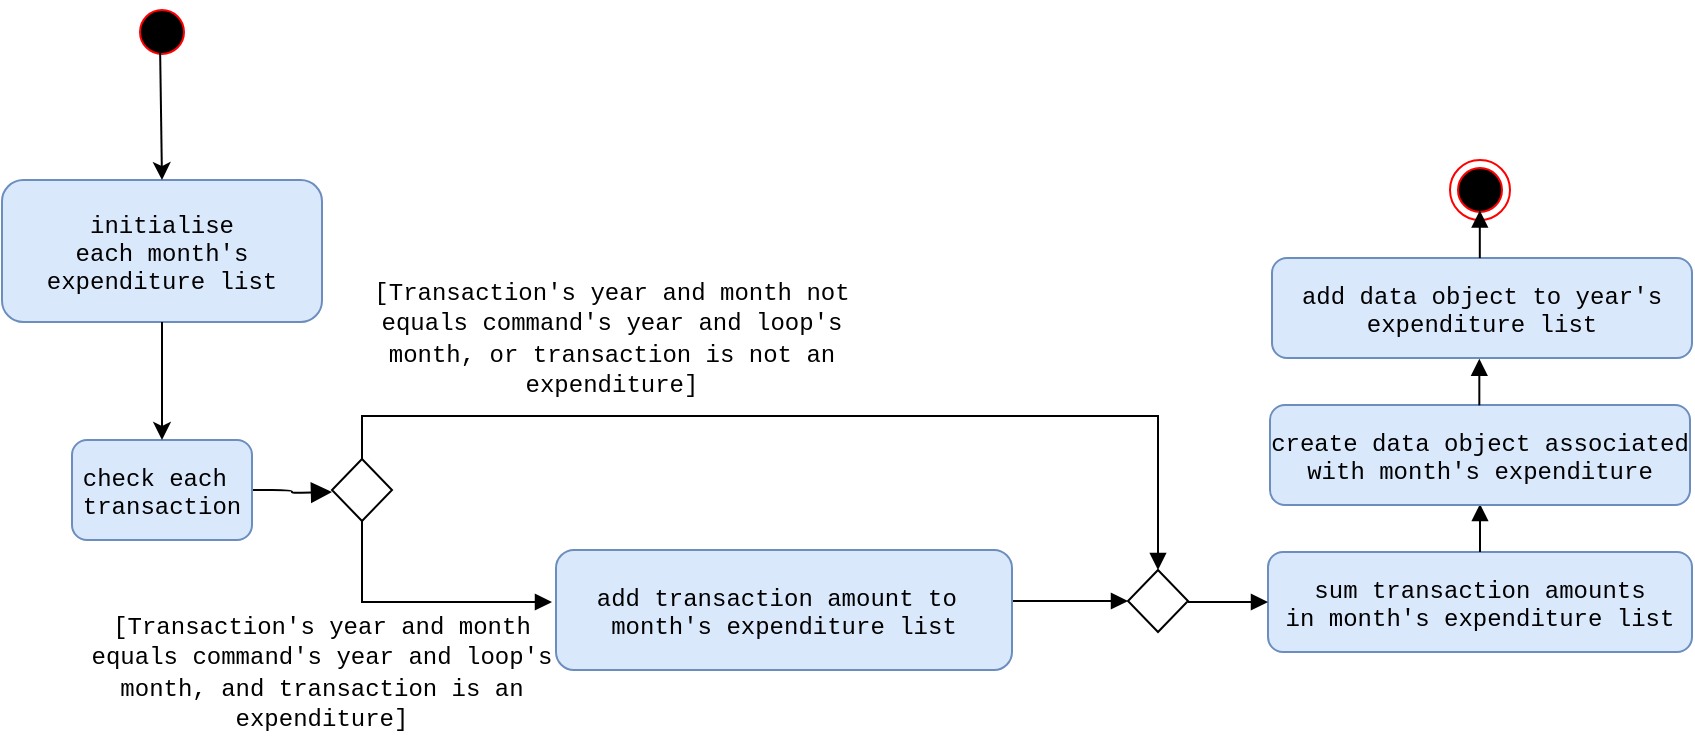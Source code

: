 <mxfile version="12.2.3" type="google" pages="1"><diagram id="No8__2arbeh5D_5nuTd1" name="Page-1"><mxGraphModel dx="772" dy="386" grid="1" gridSize="10" guides="1" tooltips="1" connect="1" arrows="1" fold="1" page="1" pageScale="1" pageWidth="850" pageHeight="1100" math="0" shadow="0"><root><mxCell id="0"/><mxCell id="1" parent="0"/><mxCell id="FNGevqHZvmIbx3PLfNxP-1" value="" style="edgeStyle=orthogonalEdgeStyle;html=1;verticalAlign=bottom;endArrow=block;endSize=8;strokeColor=#000000;exitX=1;exitY=0.5;exitDx=0;exitDy=0;fontFamily=Courier New;endFill=1;" parent="1" source="FNGevqHZvmIbx3PLfNxP-4" edge="1"><mxGeometry relative="1" as="geometry"><mxPoint x="390" y="265" as="targetPoint"/><mxPoint x="399" y="210" as="sourcePoint"/></mxGeometry></mxCell><mxCell id="FNGevqHZvmIbx3PLfNxP-2" value="" style="ellipse;shape=startState;fillColor=#000000;strokeColor=#ff0000;fontFamily=Courier New;" parent="1" vertex="1"><mxGeometry x="290" y="20" width="30" height="30" as="geometry"/></mxCell><mxCell id="FNGevqHZvmIbx3PLfNxP-4" value="check each &#10;transaction" style="fillColor=#DAE8FC;strokeColor=#6C8EBF;fontFamily=Courier New;rounded=1;" parent="1" vertex="1"><mxGeometry x="260" y="239" width="90" height="50" as="geometry"/></mxCell><mxCell id="FNGevqHZvmIbx3PLfNxP-5" value="" style="ellipse;shape=endState;fillColor=#000000;strokeColor=#ff0000;fontFamily=Courier New;" parent="1" vertex="1"><mxGeometry x="949" y="99" width="30" height="30" as="geometry"/></mxCell><mxCell id="FNGevqHZvmIbx3PLfNxP-7" value="" style="edgeStyle=orthogonalEdgeStyle;rounded=0;orthogonalLoop=1;jettySize=auto;html=1;endArrow=block;endFill=1;" parent="1" source="FNGevqHZvmIbx3PLfNxP-8" edge="1"><mxGeometry relative="1" as="geometry"><mxPoint x="500" y="320" as="targetPoint"/><Array as="points"><mxPoint x="405" y="320"/></Array></mxGeometry></mxCell><mxCell id="FNGevqHZvmIbx3PLfNxP-8" value="" style="rhombus;whiteSpace=wrap;html=1;rounded=0;" parent="1" vertex="1"><mxGeometry x="390" y="248.5" width="30" height="31" as="geometry"/></mxCell><mxCell id="FNGevqHZvmIbx3PLfNxP-14" value="" style="edgeStyle=orthogonalEdgeStyle;rounded=0;orthogonalLoop=1;jettySize=auto;html=1;endArrow=block;endFill=1;entryX=0;entryY=0.5;entryDx=0;entryDy=0;" parent="1" source="FNGevqHZvmIbx3PLfNxP-15" target="FNGevqHZvmIbx3PLfNxP-18" edge="1"><mxGeometry relative="1" as="geometry"><mxPoint x="770" y="320" as="targetPoint"/><Array as="points"><mxPoint x="690" y="320"/><mxPoint x="690" y="319"/></Array></mxGeometry></mxCell><mxCell id="FNGevqHZvmIbx3PLfNxP-15" value="add transaction amount to &#10;month's expenditure list" style="fillColor=#dae8fc;strokeColor=#6c8ebf;fontFamily=Courier New;rounded=1;" parent="1" vertex="1"><mxGeometry x="502" y="294" width="228" height="60" as="geometry"/></mxCell><mxCell id="FNGevqHZvmIbx3PLfNxP-16" value="" style="edgeStyle=orthogonalEdgeStyle;rounded=0;orthogonalLoop=1;jettySize=auto;html=1;endArrow=block;endFill=1;entryX=0.5;entryY=0;entryDx=0;entryDy=0;exitX=0.5;exitY=0;exitDx=0;exitDy=0;" parent="1" source="FNGevqHZvmIbx3PLfNxP-8" target="FNGevqHZvmIbx3PLfNxP-18" edge="1"><mxGeometry relative="1" as="geometry"><mxPoint x="793" y="227" as="sourcePoint"/><mxPoint x="800" y="303" as="targetPoint"/><Array as="points"><mxPoint x="405" y="227"/><mxPoint x="803" y="227"/></Array></mxGeometry></mxCell><mxCell id="FNGevqHZvmIbx3PLfNxP-18" value="" style="rhombus;whiteSpace=wrap;html=1;rounded=0;" parent="1" vertex="1"><mxGeometry x="788" y="304" width="30" height="31" as="geometry"/></mxCell><mxCell id="FNGevqHZvmIbx3PLfNxP-19" value="&lt;font face=&quot;Courier New&quot;&gt;[Transaction's year and month equals command's year and loop's month, and transaction is an expenditure]&lt;/font&gt;" style="text;html=1;strokeColor=none;fillColor=none;align=center;verticalAlign=middle;whiteSpace=wrap;rounded=0;" parent="1" vertex="1"><mxGeometry x="260" y="345" width="250" height="20" as="geometry"/></mxCell><mxCell id="FNGevqHZvmIbx3PLfNxP-26" value="sum transaction amounts &#10;in month's expenditure list" style="fillColor=#dae8fc;strokeColor=#6c8ebf;fontFamily=Courier New;rounded=1;" parent="1" vertex="1"><mxGeometry x="858" y="295" width="212" height="50" as="geometry"/></mxCell><mxCell id="FNGevqHZvmIbx3PLfNxP-27" value="" style="edgeStyle=orthogonalEdgeStyle;rounded=0;orthogonalLoop=1;jettySize=auto;html=1;endArrow=block;endFill=1;" parent="1" edge="1"><mxGeometry relative="1" as="geometry"><mxPoint x="818" y="320" as="sourcePoint"/><mxPoint x="858" y="320" as="targetPoint"/><Array as="points"><mxPoint x="848" y="320"/></Array></mxGeometry></mxCell><mxCell id="FNGevqHZvmIbx3PLfNxP-33" value="&lt;font face=&quot;Courier New&quot;&gt;[Transaction's year and month not equals command's year and loop's month, or transaction is not an expenditure]&lt;/font&gt;" style="text;html=1;strokeColor=none;fillColor=none;align=center;verticalAlign=middle;whiteSpace=wrap;rounded=0;" parent="1" vertex="1"><mxGeometry x="405" y="178" width="250" height="20" as="geometry"/></mxCell><mxCell id="FNGevqHZvmIbx3PLfNxP-34" value="" style="edgeStyle=orthogonalEdgeStyle;rounded=0;orthogonalLoop=1;jettySize=auto;html=1;endArrow=block;endFill=1;exitX=0.5;exitY=0;exitDx=0;exitDy=0;" parent="1" source="FNGevqHZvmIbx3PLfNxP-26" edge="1"><mxGeometry relative="1" as="geometry"><mxPoint x="964" y="290" as="sourcePoint"/><mxPoint x="964" y="271" as="targetPoint"/><Array as="points"/></mxGeometry></mxCell><mxCell id="FNGevqHZvmIbx3PLfNxP-35" value="create data object associated &#10;with month's expenditure" style="fillColor=#dae8fc;strokeColor=#6c8ebf;fontFamily=Courier New;rounded=1;" parent="1" vertex="1"><mxGeometry x="859" y="221.5" width="210" height="50" as="geometry"/></mxCell><mxCell id="FNGevqHZvmIbx3PLfNxP-38" value="add data object to year's &#10;expenditure list" style="fillColor=#dae8fc;strokeColor=#6c8ebf;fontFamily=Courier New;rounded=1;" parent="1" vertex="1"><mxGeometry x="860" y="148" width="210" height="50" as="geometry"/></mxCell><mxCell id="FNGevqHZvmIbx3PLfNxP-40" value="" style="edgeStyle=orthogonalEdgeStyle;rounded=0;orthogonalLoop=1;jettySize=auto;html=1;endArrow=block;endFill=1;exitX=0.5;exitY=0;exitDx=0;exitDy=0;" parent="1" edge="1"><mxGeometry relative="1" as="geometry"><mxPoint x="963.667" y="221.667" as="sourcePoint"/><mxPoint x="963.667" y="198.333" as="targetPoint"/><Array as="points"/></mxGeometry></mxCell><mxCell id="FNGevqHZvmIbx3PLfNxP-43" value="" style="edgeStyle=orthogonalEdgeStyle;rounded=0;orthogonalLoop=1;jettySize=auto;html=1;endArrow=block;endFill=1;exitX=0.5;exitY=0;exitDx=0;exitDy=0;" parent="1" edge="1"><mxGeometry relative="1" as="geometry"><mxPoint x="963.905" y="148.048" as="sourcePoint"/><mxPoint x="963.905" y="124.238" as="targetPoint"/><Array as="points"/></mxGeometry></mxCell><mxCell id="FNGevqHZvmIbx3PLfNxP-50" value="initialise &#10;each month's &#10;expenditure list" style="fillColor=#DAE8FC;strokeColor=#6C8EBF;fontFamily=Courier New;rounded=1;" parent="1" vertex="1"><mxGeometry x="225" y="109" width="160" height="71" as="geometry"/></mxCell><mxCell id="FNGevqHZvmIbx3PLfNxP-53" value="" style="endArrow=classic;html=1;" parent="1" edge="1"><mxGeometry width="50" height="50" relative="1" as="geometry"><mxPoint x="305" y="180" as="sourcePoint"/><mxPoint x="305" y="239" as="targetPoint"/></mxGeometry></mxCell><mxCell id="FNGevqHZvmIbx3PLfNxP-54" value="" style="endArrow=classic;html=1;entryX=0.5;entryY=0;entryDx=0;entryDy=0;" parent="1" edge="1" target="FNGevqHZvmIbx3PLfNxP-50"><mxGeometry width="50" height="50" relative="1" as="geometry"><mxPoint x="304" y="40" as="sourcePoint"/><mxPoint x="304" y="60" as="targetPoint"/></mxGeometry></mxCell></root></mxGraphModel></diagram></mxfile>